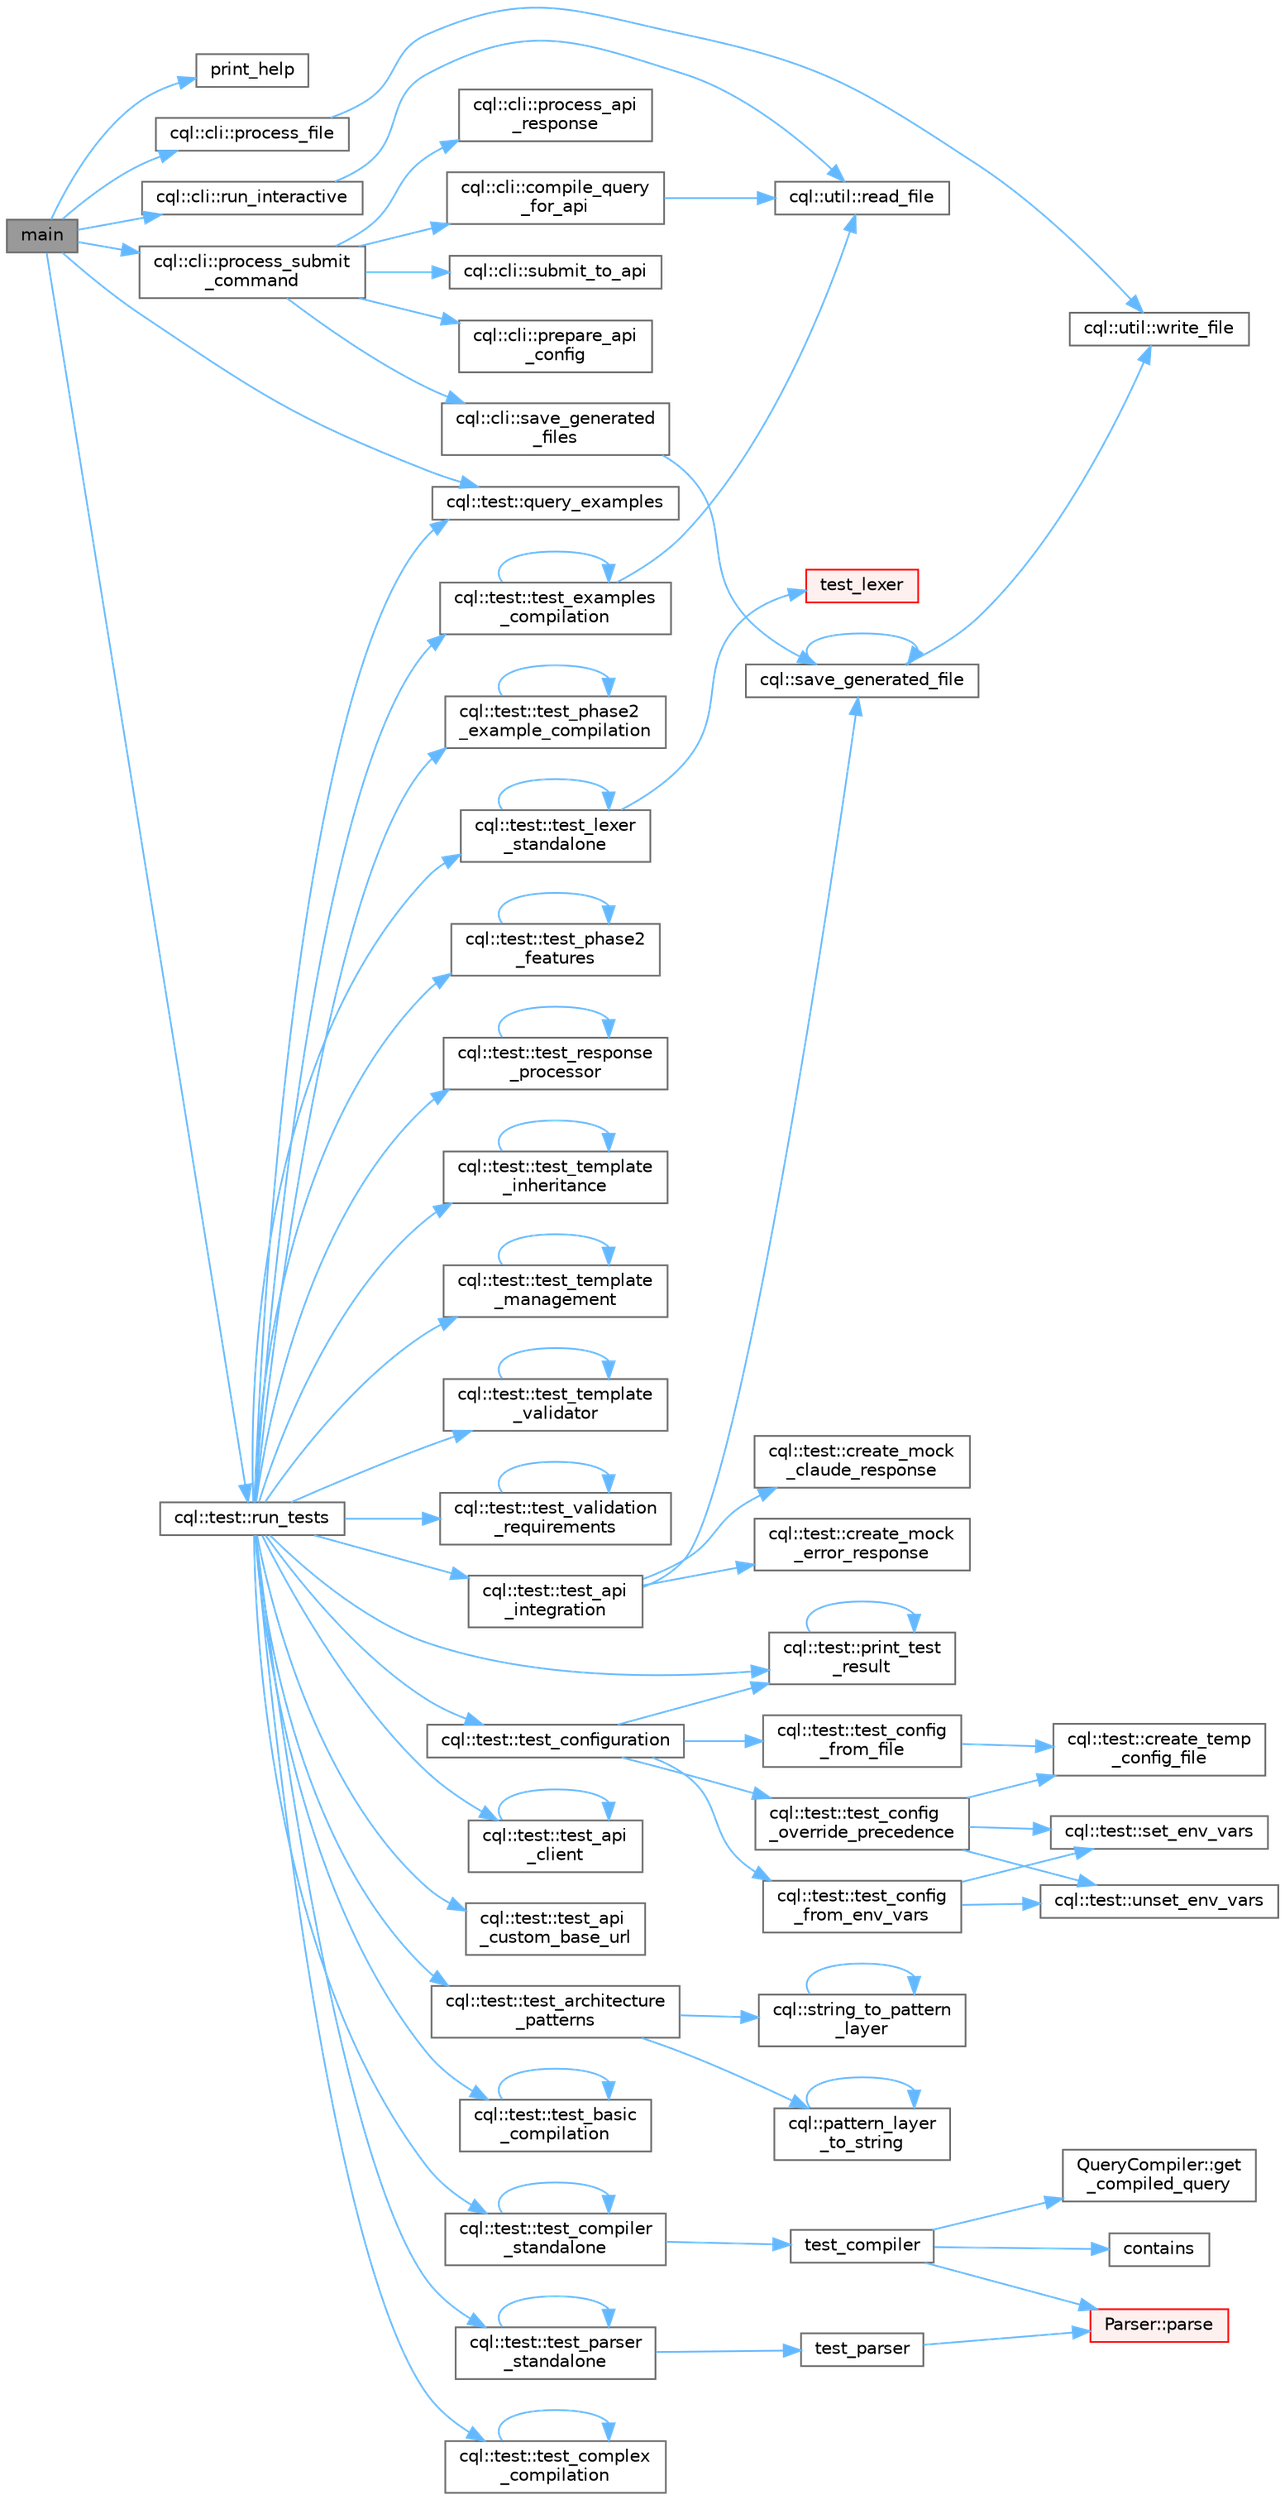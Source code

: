 digraph "main"
{
 // INTERACTIVE_SVG=YES
 // LATEX_PDF_SIZE
  bgcolor="transparent";
  edge [fontname=Helvetica,fontsize=10,labelfontname=Helvetica,labelfontsize=10];
  node [fontname=Helvetica,fontsize=10,shape=box,height=0.2,width=0.4];
  rankdir="LR";
  Node1 [id="Node000001",label="main",height=0.2,width=0.4,color="gray40", fillcolor="grey60", style="filled", fontcolor="black",tooltip=" "];
  Node1 -> Node2 [id="edge1_Node000001_Node000002",color="steelblue1",style="solid",tooltip=" "];
  Node2 [id="Node000002",label="print_help",height=0.2,width=0.4,color="grey40", fillcolor="white", style="filled",URL="$main_8cpp.html#a853216ac51aa181669ff4d3de74058a7",tooltip=" "];
  Node1 -> Node3 [id="edge2_Node000001_Node000003",color="steelblue1",style="solid",tooltip=" "];
  Node3 [id="Node000003",label="cql::cli::process_file",height=0.2,width=0.4,color="grey40", fillcolor="white", style="filled",URL="$namespacecql_1_1cli.html#a05b7b9dfc28c7d52d65f69d1d7102d5a",tooltip=" "];
  Node3 -> Node4 [id="edge3_Node000003_Node000004",color="steelblue1",style="solid",tooltip=" "];
  Node4 [id="Node000004",label="cql::util::write_file",height=0.2,width=0.4,color="grey40", fillcolor="white", style="filled",URL="$namespacecql_1_1util.html#a61d0a7a06eb7c79b61f04c06e79dcd87",tooltip=" "];
  Node1 -> Node5 [id="edge4_Node000001_Node000005",color="steelblue1",style="solid",tooltip=" "];
  Node5 [id="Node000005",label="cql::cli::process_submit\l_command",height=0.2,width=0.4,color="grey40", fillcolor="white", style="filled",URL="$namespacecql_1_1cli.html#a124cbfdb64086acc7c36d2d79df790f1",tooltip=" "];
  Node5 -> Node6 [id="edge5_Node000005_Node000006",color="steelblue1",style="solid",tooltip=" "];
  Node6 [id="Node000006",label="cql::cli::compile_query\l_for_api",height=0.2,width=0.4,color="grey40", fillcolor="white", style="filled",URL="$namespacecql_1_1cli.html#abda5e00509ddaa5072d7aae3ed5e4380",tooltip=" "];
  Node6 -> Node7 [id="edge6_Node000006_Node000007",color="steelblue1",style="solid",tooltip=" "];
  Node7 [id="Node000007",label="cql::util::read_file",height=0.2,width=0.4,color="grey40", fillcolor="white", style="filled",URL="$namespacecql_1_1util.html#a67627b43a128d9b6dd939fc3efdc16c7",tooltip=" "];
  Node5 -> Node8 [id="edge7_Node000005_Node000008",color="steelblue1",style="solid",tooltip=" "];
  Node8 [id="Node000008",label="cql::cli::prepare_api\l_config",height=0.2,width=0.4,color="grey40", fillcolor="white", style="filled",URL="$namespacecql_1_1cli.html#a0f98414c44d3d71874aa60c8868fdcfe",tooltip=" "];
  Node5 -> Node9 [id="edge8_Node000005_Node000009",color="steelblue1",style="solid",tooltip=" "];
  Node9 [id="Node000009",label="cql::cli::process_api\l_response",height=0.2,width=0.4,color="grey40", fillcolor="white", style="filled",URL="$namespacecql_1_1cli.html#a326f34bdb8c7a21bd577f7a6d072654c",tooltip=" "];
  Node5 -> Node10 [id="edge9_Node000005_Node000010",color="steelblue1",style="solid",tooltip=" "];
  Node10 [id="Node000010",label="cql::cli::save_generated\l_files",height=0.2,width=0.4,color="grey40", fillcolor="white", style="filled",URL="$namespacecql_1_1cli.html#a7b229a6d1cbd174fe79d903ee74dcbab",tooltip=" "];
  Node10 -> Node11 [id="edge10_Node000010_Node000011",color="steelblue1",style="solid",tooltip=" "];
  Node11 [id="Node000011",label="cql::save_generated_file",height=0.2,width=0.4,color="grey40", fillcolor="white", style="filled",URL="$namespacecql.html#adf99c8a0ad539b1c9ec49e7744ea7468",tooltip=" "];
  Node11 -> Node11 [id="edge11_Node000011_Node000011",color="steelblue1",style="solid",tooltip=" "];
  Node11 -> Node4 [id="edge12_Node000011_Node000004",color="steelblue1",style="solid",tooltip=" "];
  Node5 -> Node12 [id="edge13_Node000005_Node000012",color="steelblue1",style="solid",tooltip=" "];
  Node12 [id="Node000012",label="cql::cli::submit_to_api",height=0.2,width=0.4,color="grey40", fillcolor="white", style="filled",URL="$namespacecql_1_1cli.html#ae821ee6e0823797bed800b41db27f4ce",tooltip=" "];
  Node1 -> Node13 [id="edge14_Node000001_Node000013",color="steelblue1",style="solid",tooltip=" "];
  Node13 [id="Node000013",label="cql::test::query_examples",height=0.2,width=0.4,color="grey40", fillcolor="white", style="filled",URL="$namespacecql_1_1test.html#a8ead7e5fd2de1c591d4be5ee1227875f",tooltip=" "];
  Node1 -> Node14 [id="edge15_Node000001_Node000014",color="steelblue1",style="solid",tooltip=" "];
  Node14 [id="Node000014",label="cql::cli::run_interactive",height=0.2,width=0.4,color="grey40", fillcolor="white", style="filled",URL="$namespacecql_1_1cli.html#a0f22876055e0d52c47ae73210dbd3b38",tooltip=" "];
  Node14 -> Node7 [id="edge16_Node000014_Node000007",color="steelblue1",style="solid",tooltip=" "];
  Node1 -> Node15 [id="edge17_Node000001_Node000015",color="steelblue1",style="solid",tooltip=" "];
  Node15 [id="Node000015",label="cql::test::run_tests",height=0.2,width=0.4,color="grey40", fillcolor="white", style="filled",URL="$namespacecql_1_1test.html#aa958e0607e86209f122a520e85367cc2",tooltip=" "];
  Node15 -> Node16 [id="edge18_Node000015_Node000016",color="steelblue1",style="solid",tooltip=" "];
  Node16 [id="Node000016",label="cql::test::print_test\l_result",height=0.2,width=0.4,color="grey40", fillcolor="white", style="filled",URL="$namespacecql_1_1test.html#aba09c88300fea957163e098f7b117f07",tooltip=" "];
  Node16 -> Node16 [id="edge19_Node000016_Node000016",color="steelblue1",style="solid",tooltip=" "];
  Node15 -> Node13 [id="edge20_Node000015_Node000013",color="steelblue1",style="solid",tooltip=" "];
  Node15 -> Node17 [id="edge21_Node000015_Node000017",color="steelblue1",style="solid",tooltip=" "];
  Node17 [id="Node000017",label="cql::test::test_api\l_client",height=0.2,width=0.4,color="grey40", fillcolor="white", style="filled",URL="$namespacecql_1_1test.html#a8d0ee116fa4cefc9bbda617b6a9e1414",tooltip=" "];
  Node17 -> Node17 [id="edge22_Node000017_Node000017",color="steelblue1",style="solid",tooltip=" "];
  Node15 -> Node18 [id="edge23_Node000015_Node000018",color="steelblue1",style="solid",tooltip=" "];
  Node18 [id="Node000018",label="cql::test::test_api\l_custom_base_url",height=0.2,width=0.4,color="grey40", fillcolor="white", style="filled",URL="$namespacecql_1_1test.html#a01aa2de036ef38de0b75ae4e799c8212",tooltip="Test for ApiClient with custom base URL support."];
  Node15 -> Node19 [id="edge24_Node000015_Node000019",color="steelblue1",style="solid",tooltip=" "];
  Node19 [id="Node000019",label="cql::test::test_api\l_integration",height=0.2,width=0.4,color="grey40", fillcolor="white", style="filled",URL="$namespacecql_1_1test.html#a1fdf1208f8e0380164cc49d0366b0e28",tooltip="Integration test for ApiClient and ResponseProcessor with a mock server."];
  Node19 -> Node20 [id="edge25_Node000019_Node000020",color="steelblue1",style="solid",tooltip=" "];
  Node20 [id="Node000020",label="cql::test::create_mock\l_claude_response",height=0.2,width=0.4,color="grey40", fillcolor="white", style="filled",URL="$namespacecql_1_1test.html#ab167e6484957b0f12f26c281c4437ec9",tooltip=" "];
  Node19 -> Node21 [id="edge26_Node000019_Node000021",color="steelblue1",style="solid",tooltip=" "];
  Node21 [id="Node000021",label="cql::test::create_mock\l_error_response",height=0.2,width=0.4,color="grey40", fillcolor="white", style="filled",URL="$namespacecql_1_1test.html#aaeb1e8cc81d93e5eb90f36330286c03e",tooltip=" "];
  Node19 -> Node11 [id="edge27_Node000019_Node000011",color="steelblue1",style="solid",tooltip=" "];
  Node15 -> Node22 [id="edge28_Node000015_Node000022",color="steelblue1",style="solid",tooltip=" "];
  Node22 [id="Node000022",label="cql::test::test_architecture\l_patterns",height=0.2,width=0.4,color="grey40", fillcolor="white", style="filled",URL="$namespacecql_1_1test.html#abe15658c221a524eab5af9b0a7b8f501",tooltip=" "];
  Node22 -> Node23 [id="edge29_Node000022_Node000023",color="steelblue1",style="solid",tooltip=" "];
  Node23 [id="Node000023",label="cql::pattern_layer\l_to_string",height=0.2,width=0.4,color="grey40", fillcolor="white", style="filled",URL="$namespacecql.html#a95a29083e0bcb55425fb7cfb9ba739b5",tooltip=" "];
  Node23 -> Node23 [id="edge30_Node000023_Node000023",color="steelblue1",style="solid",tooltip=" "];
  Node22 -> Node24 [id="edge31_Node000022_Node000024",color="steelblue1",style="solid",tooltip=" "];
  Node24 [id="Node000024",label="cql::string_to_pattern\l_layer",height=0.2,width=0.4,color="grey40", fillcolor="white", style="filled",URL="$namespacecql.html#a6e34c13dadfba3d307eae4862a24966f",tooltip=" "];
  Node24 -> Node24 [id="edge32_Node000024_Node000024",color="steelblue1",style="solid",tooltip=" "];
  Node15 -> Node25 [id="edge33_Node000015_Node000025",color="steelblue1",style="solid",tooltip=" "];
  Node25 [id="Node000025",label="cql::test::test_basic\l_compilation",height=0.2,width=0.4,color="grey40", fillcolor="white", style="filled",URL="$namespacecql_1_1test.html#a5b4e3fb09e74ae613e300189cb44d1ab",tooltip=" "];
  Node25 -> Node25 [id="edge34_Node000025_Node000025",color="steelblue1",style="solid",tooltip=" "];
  Node15 -> Node26 [id="edge35_Node000015_Node000026",color="steelblue1",style="solid",tooltip=" "];
  Node26 [id="Node000026",label="cql::test::test_compiler\l_standalone",height=0.2,width=0.4,color="grey40", fillcolor="white", style="filled",URL="$namespacecql_1_1test.html#ad872f4be99d69d5bee302087794169df",tooltip=" "];
  Node26 -> Node27 [id="edge36_Node000026_Node000027",color="steelblue1",style="solid",tooltip=" "];
  Node27 [id="Node000027",label="test_compiler",height=0.2,width=0.4,color="grey40", fillcolor="white", style="filled",URL="$cql_8cpp.html#a4156c4e4f50367154ea9cd96577efe13",tooltip=" "];
  Node27 -> Node28 [id="edge37_Node000027_Node000028",color="steelblue1",style="solid",tooltip=" "];
  Node28 [id="Node000028",label="contains",height=0.2,width=0.4,color="grey40", fillcolor="white", style="filled",URL="$cql_8cpp.html#abefbe64c8b86052717827df9574199de",tooltip=" "];
  Node27 -> Node29 [id="edge38_Node000027_Node000029",color="steelblue1",style="solid",tooltip=" "];
  Node29 [id="Node000029",label="QueryCompiler::get\l_compiled_query",height=0.2,width=0.4,color="grey40", fillcolor="white", style="filled",URL="$class_query_compiler.html#a1388810fdc7a7baea96dc14446350d7f",tooltip=" "];
  Node27 -> Node30 [id="edge39_Node000027_Node000030",color="steelblue1",style="solid",tooltip=" "];
  Node30 [id="Node000030",label="Parser::parse",height=0.2,width=0.4,color="red", fillcolor="#FFF0F0", style="filled",URL="$class_parser.html#a5bb9e2439834d492b5bf186fec35ff3e",tooltip=" "];
  Node26 -> Node26 [id="edge40_Node000026_Node000026",color="steelblue1",style="solid",tooltip=" "];
  Node15 -> Node40 [id="edge41_Node000015_Node000040",color="steelblue1",style="solid",tooltip=" "];
  Node40 [id="Node000040",label="cql::test::test_complex\l_compilation",height=0.2,width=0.4,color="grey40", fillcolor="white", style="filled",URL="$namespacecql_1_1test.html#a90642b355959edf27a726f97d5ef46b8",tooltip=" "];
  Node40 -> Node40 [id="edge42_Node000040_Node000040",color="steelblue1",style="solid",tooltip=" "];
  Node15 -> Node41 [id="edge43_Node000015_Node000041",color="steelblue1",style="solid",tooltip=" "];
  Node41 [id="Node000041",label="cql::test::test_configuration",height=0.2,width=0.4,color="grey40", fillcolor="white", style="filled",URL="$namespacecql_1_1test.html#a0a952cfd3057f0fc750bd61f979e13d8",tooltip="Run all configuration tests."];
  Node41 -> Node16 [id="edge44_Node000041_Node000016",color="steelblue1",style="solid",tooltip=" "];
  Node41 -> Node42 [id="edge45_Node000041_Node000042",color="steelblue1",style="solid",tooltip=" "];
  Node42 [id="Node000042",label="cql::test::test_config\l_from_env_vars",height=0.2,width=0.4,color="grey40", fillcolor="white", style="filled",URL="$namespacecql_1_1test.html#ae42f8076307c597a891d59d96109ea47",tooltip="Test loading configuration from environment variables."];
  Node42 -> Node43 [id="edge46_Node000042_Node000043",color="steelblue1",style="solid",tooltip=" "];
  Node43 [id="Node000043",label="cql::test::set_env_vars",height=0.2,width=0.4,color="grey40", fillcolor="white", style="filled",URL="$namespacecql_1_1test.html#a6546a58994b858292ead6dcd2336cc63",tooltip="Helper function to set environment variables."];
  Node42 -> Node44 [id="edge47_Node000042_Node000044",color="steelblue1",style="solid",tooltip=" "];
  Node44 [id="Node000044",label="cql::test::unset_env_vars",height=0.2,width=0.4,color="grey40", fillcolor="white", style="filled",URL="$namespacecql_1_1test.html#a2181f19597ee7f23b09f1e36602fe530",tooltip="Helper function to unset environment variables."];
  Node41 -> Node45 [id="edge48_Node000041_Node000045",color="steelblue1",style="solid",tooltip=" "];
  Node45 [id="Node000045",label="cql::test::test_config\l_from_file",height=0.2,width=0.4,color="grey40", fillcolor="white", style="filled",URL="$namespacecql_1_1test.html#a114277eb91868971468d8b37da554727",tooltip="Test loading configuration from a config file."];
  Node45 -> Node46 [id="edge49_Node000045_Node000046",color="steelblue1",style="solid",tooltip=" "];
  Node46 [id="Node000046",label="cql::test::create_temp\l_config_file",height=0.2,width=0.4,color="grey40", fillcolor="white", style="filled",URL="$namespacecql_1_1test.html#a3cc63eb07ca141024a925b1a7854b541",tooltip="Helper function to create a temporary config file."];
  Node41 -> Node47 [id="edge50_Node000041_Node000047",color="steelblue1",style="solid",tooltip=" "];
  Node47 [id="Node000047",label="cql::test::test_config\l_override_precedence",height=0.2,width=0.4,color="grey40", fillcolor="white", style="filled",URL="$namespacecql_1_1test.html#ae6c3559f462def1cb5b12ec532ce6f29",tooltip="Test configuration override precedence (env vars should override file values)"];
  Node47 -> Node46 [id="edge51_Node000047_Node000046",color="steelblue1",style="solid",tooltip=" "];
  Node47 -> Node43 [id="edge52_Node000047_Node000043",color="steelblue1",style="solid",tooltip=" "];
  Node47 -> Node44 [id="edge53_Node000047_Node000044",color="steelblue1",style="solid",tooltip=" "];
  Node15 -> Node48 [id="edge54_Node000015_Node000048",color="steelblue1",style="solid",tooltip=" "];
  Node48 [id="Node000048",label="cql::test::test_examples\l_compilation",height=0.2,width=0.4,color="grey40", fillcolor="white", style="filled",URL="$namespacecql_1_1test.html#a66fde246b8db49634d15d14e2719b4bb",tooltip=" "];
  Node48 -> Node7 [id="edge55_Node000048_Node000007",color="steelblue1",style="solid",tooltip=" "];
  Node48 -> Node48 [id="edge56_Node000048_Node000048",color="steelblue1",style="solid",tooltip=" "];
  Node15 -> Node49 [id="edge57_Node000015_Node000049",color="steelblue1",style="solid",tooltip=" "];
  Node49 [id="Node000049",label="cql::test::test_lexer\l_standalone",height=0.2,width=0.4,color="grey40", fillcolor="white", style="filled",URL="$namespacecql_1_1test.html#a0ad5c4ab842cb246ab7de609a56d4759",tooltip=" "];
  Node49 -> Node50 [id="edge58_Node000049_Node000050",color="steelblue1",style="solid",tooltip=" "];
  Node50 [id="Node000050",label="test_lexer",height=0.2,width=0.4,color="red", fillcolor="#FFF0F0", style="filled",URL="$cql_8cpp.html#a8bc8613bb28b43dafbb3f96e2d1e3560",tooltip=" "];
  Node49 -> Node49 [id="edge59_Node000049_Node000049",color="steelblue1",style="solid",tooltip=" "];
  Node15 -> Node57 [id="edge60_Node000015_Node000057",color="steelblue1",style="solid",tooltip=" "];
  Node57 [id="Node000057",label="cql::test::test_parser\l_standalone",height=0.2,width=0.4,color="grey40", fillcolor="white", style="filled",URL="$namespacecql_1_1test.html#ac6dd3239ba7c925051cd06d5097f943a",tooltip=" "];
  Node57 -> Node58 [id="edge61_Node000057_Node000058",color="steelblue1",style="solid",tooltip=" "];
  Node58 [id="Node000058",label="test_parser",height=0.2,width=0.4,color="grey40", fillcolor="white", style="filled",URL="$cql_8cpp.html#aac57b95bbc750834707c2d670a5c8186",tooltip=" "];
  Node58 -> Node30 [id="edge62_Node000058_Node000030",color="steelblue1",style="solid",tooltip=" "];
  Node57 -> Node57 [id="edge63_Node000057_Node000057",color="steelblue1",style="solid",tooltip=" "];
  Node15 -> Node59 [id="edge64_Node000015_Node000059",color="steelblue1",style="solid",tooltip=" "];
  Node59 [id="Node000059",label="cql::test::test_phase2\l_example_compilation",height=0.2,width=0.4,color="grey40", fillcolor="white", style="filled",URL="$namespacecql_1_1test.html#a0bb7b84280830de3e24b5eaf506a5c07",tooltip=" "];
  Node59 -> Node59 [id="edge65_Node000059_Node000059",color="steelblue1",style="solid",tooltip=" "];
  Node15 -> Node60 [id="edge66_Node000015_Node000060",color="steelblue1",style="solid",tooltip=" "];
  Node60 [id="Node000060",label="cql::test::test_phase2\l_features",height=0.2,width=0.4,color="grey40", fillcolor="white", style="filled",URL="$namespacecql_1_1test.html#ae267abb88406dd805449e67196e7dec3",tooltip=" "];
  Node60 -> Node60 [id="edge67_Node000060_Node000060",color="steelblue1",style="solid",tooltip=" "];
  Node15 -> Node61 [id="edge68_Node000015_Node000061",color="steelblue1",style="solid",tooltip=" "];
  Node61 [id="Node000061",label="cql::test::test_response\l_processor",height=0.2,width=0.4,color="grey40", fillcolor="white", style="filled",URL="$namespacecql_1_1test.html#ab1481a0f3491f8e998e6c3e6d390944e",tooltip=" "];
  Node61 -> Node61 [id="edge69_Node000061_Node000061",color="steelblue1",style="solid",tooltip=" "];
  Node15 -> Node62 [id="edge70_Node000015_Node000062",color="steelblue1",style="solid",tooltip=" "];
  Node62 [id="Node000062",label="cql::test::test_template\l_inheritance",height=0.2,width=0.4,color="grey40", fillcolor="white", style="filled",URL="$namespacecql_1_1test.html#ae141cc803e775569b55ae1ddf922803b",tooltip=" "];
  Node62 -> Node62 [id="edge71_Node000062_Node000062",color="steelblue1",style="solid",tooltip=" "];
  Node15 -> Node63 [id="edge72_Node000015_Node000063",color="steelblue1",style="solid",tooltip=" "];
  Node63 [id="Node000063",label="cql::test::test_template\l_management",height=0.2,width=0.4,color="grey40", fillcolor="white", style="filled",URL="$namespacecql_1_1test.html#a0c9496c8eaa3db3099cbdd2a7f984085",tooltip=" "];
  Node63 -> Node63 [id="edge73_Node000063_Node000063",color="steelblue1",style="solid",tooltip=" "];
  Node15 -> Node64 [id="edge74_Node000015_Node000064",color="steelblue1",style="solid",tooltip=" "];
  Node64 [id="Node000064",label="cql::test::test_template\l_validator",height=0.2,width=0.4,color="grey40", fillcolor="white", style="filled",URL="$namespacecql_1_1test.html#ae752f9530f4316f59bf72573401a729d",tooltip=" "];
  Node64 -> Node64 [id="edge75_Node000064_Node000064",color="steelblue1",style="solid",tooltip=" "];
  Node15 -> Node65 [id="edge76_Node000015_Node000065",color="steelblue1",style="solid",tooltip=" "];
  Node65 [id="Node000065",label="cql::test::test_validation\l_requirements",height=0.2,width=0.4,color="grey40", fillcolor="white", style="filled",URL="$namespacecql_1_1test.html#abd01c719d4862789747e1de2de0de543",tooltip=" "];
  Node65 -> Node65 [id="edge77_Node000065_Node000065",color="steelblue1",style="solid",tooltip=" "];
}
